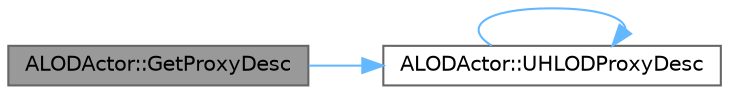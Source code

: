 digraph "ALODActor::GetProxyDesc"
{
 // INTERACTIVE_SVG=YES
 // LATEX_PDF_SIZE
  bgcolor="transparent";
  edge [fontname=Helvetica,fontsize=10,labelfontname=Helvetica,labelfontsize=10];
  node [fontname=Helvetica,fontsize=10,shape=box,height=0.2,width=0.4];
  rankdir="LR";
  Node1 [id="Node000001",label="ALODActor::GetProxyDesc",height=0.2,width=0.4,color="gray40", fillcolor="grey60", style="filled", fontcolor="black",tooltip="Get the proxy description used to generated this LODActor."];
  Node1 -> Node2 [id="edge1_Node000001_Node000002",color="steelblue1",style="solid",tooltip=" "];
  Node2 [id="Node000002",label="ALODActor::UHLODProxyDesc",height=0.2,width=0.4,color="grey40", fillcolor="white", style="filled",URL="$d0/d54/classALODActor.html#ad92fa6a5a066631359d82ed6e4d73e2e",tooltip=" "];
  Node2 -> Node2 [id="edge2_Node000002_Node000002",color="steelblue1",style="solid",tooltip=" "];
}
